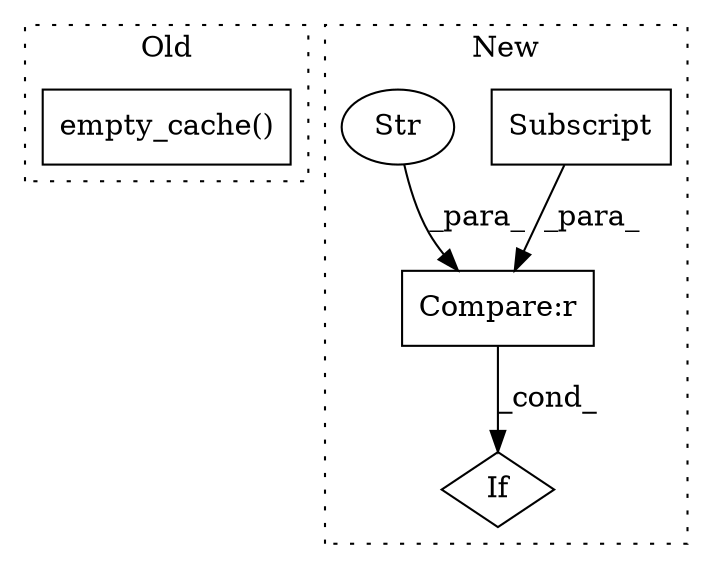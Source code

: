 digraph G {
subgraph cluster0 {
1 [label="empty_cache()" a="75" s="2986" l="24" shape="box"];
label = "Old";
style="dotted";
}
subgraph cluster1 {
2 [label="Subscript" a="63" s="3007,0" l="5,0" shape="box"];
3 [label="Compare:r" a="40" s="3007" l="18" shape="box"];
4 [label="If" a="96" s="3004" l="3" shape="diamond"];
5 [label="Str" a="66" s="3016" l="9" shape="ellipse"];
label = "New";
style="dotted";
}
2 -> 3 [label="_para_"];
3 -> 4 [label="_cond_"];
5 -> 3 [label="_para_"];
}